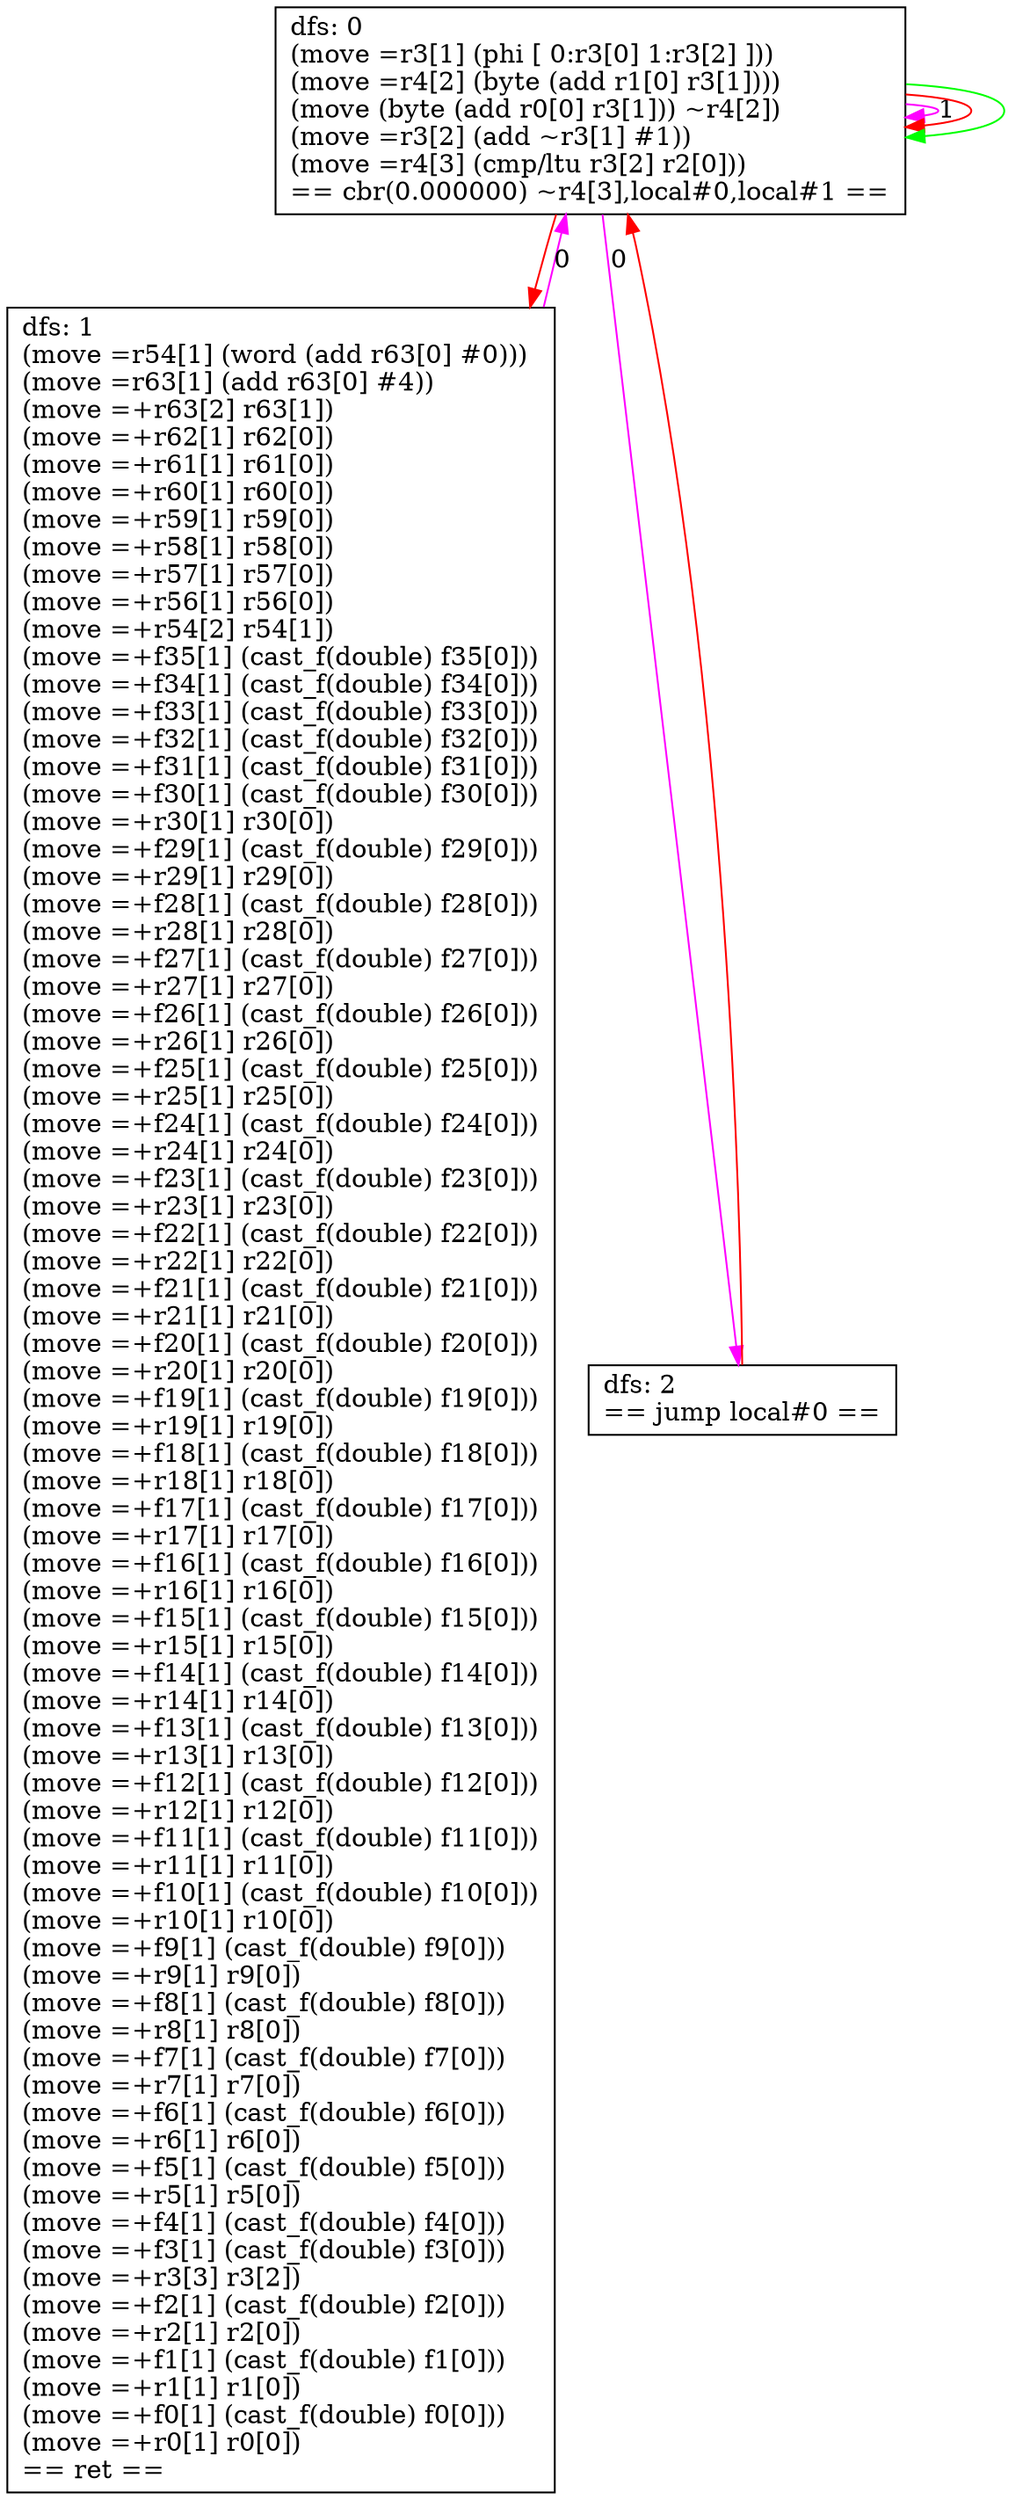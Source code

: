 digraph foo {
"c0" [label="dfs: 0\l(move =r3[1] (phi [ 0:r3[0] 1:r3[2] ]))\l(move =r4[2] (byte (add r1[0] r3[1])))\l(move (byte (add r0[0] r3[1])) ~r4[2])\l(move =r3[2] (add ~r3[1] #1))\l(move =r4[3] (cmp/ltu r3[2] r2[0]))\l== cbr(0.000000) ~r4[3],local#0,local#1 ==\l" shape="box"]
"d0" [label="dfs: 1\l(move =r54[1] (word (add r63[0] #0)))\l(move =r63[1] (add r63[0] #4))\l(move =+r63[2] r63[1])\l(move =+r62[1] r62[0])\l(move =+r61[1] r61[0])\l(move =+r60[1] r60[0])\l(move =+r59[1] r59[0])\l(move =+r58[1] r58[0])\l(move =+r57[1] r57[0])\l(move =+r56[1] r56[0])\l(move =+r54[2] r54[1])\l(move =+f35[1] (cast_f(double) f35[0]))\l(move =+f34[1] (cast_f(double) f34[0]))\l(move =+f33[1] (cast_f(double) f33[0]))\l(move =+f32[1] (cast_f(double) f32[0]))\l(move =+f31[1] (cast_f(double) f31[0]))\l(move =+f30[1] (cast_f(double) f30[0]))\l(move =+r30[1] r30[0])\l(move =+f29[1] (cast_f(double) f29[0]))\l(move =+r29[1] r29[0])\l(move =+f28[1] (cast_f(double) f28[0]))\l(move =+r28[1] r28[0])\l(move =+f27[1] (cast_f(double) f27[0]))\l(move =+r27[1] r27[0])\l(move =+f26[1] (cast_f(double) f26[0]))\l(move =+r26[1] r26[0])\l(move =+f25[1] (cast_f(double) f25[0]))\l(move =+r25[1] r25[0])\l(move =+f24[1] (cast_f(double) f24[0]))\l(move =+r24[1] r24[0])\l(move =+f23[1] (cast_f(double) f23[0]))\l(move =+r23[1] r23[0])\l(move =+f22[1] (cast_f(double) f22[0]))\l(move =+r22[1] r22[0])\l(move =+f21[1] (cast_f(double) f21[0]))\l(move =+r21[1] r21[0])\l(move =+f20[1] (cast_f(double) f20[0]))\l(move =+r20[1] r20[0])\l(move =+f19[1] (cast_f(double) f19[0]))\l(move =+r19[1] r19[0])\l(move =+f18[1] (cast_f(double) f18[0]))\l(move =+r18[1] r18[0])\l(move =+f17[1] (cast_f(double) f17[0]))\l(move =+r17[1] r17[0])\l(move =+f16[1] (cast_f(double) f16[0]))\l(move =+r16[1] r16[0])\l(move =+f15[1] (cast_f(double) f15[0]))\l(move =+r15[1] r15[0])\l(move =+f14[1] (cast_f(double) f14[0]))\l(move =+r14[1] r14[0])\l(move =+f13[1] (cast_f(double) f13[0]))\l(move =+r13[1] r13[0])\l(move =+f12[1] (cast_f(double) f12[0]))\l(move =+r12[1] r12[0])\l(move =+f11[1] (cast_f(double) f11[0]))\l(move =+r11[1] r11[0])\l(move =+f10[1] (cast_f(double) f10[0]))\l(move =+r10[1] r10[0])\l(move =+f9[1] (cast_f(double) f9[0]))\l(move =+r9[1] r9[0])\l(move =+f8[1] (cast_f(double) f8[0]))\l(move =+r8[1] r8[0])\l(move =+f7[1] (cast_f(double) f7[0]))\l(move =+r7[1] r7[0])\l(move =+f6[1] (cast_f(double) f6[0]))\l(move =+r6[1] r6[0])\l(move =+f5[1] (cast_f(double) f5[0]))\l(move =+r5[1] r5[0])\l(move =+f4[1] (cast_f(double) f4[0]))\l(move =+f3[1] (cast_f(double) f3[0]))\l(move =+r3[3] r3[2])\l(move =+f2[1] (cast_f(double) f2[0]))\l(move =+r2[1] r2[0])\l(move =+f1[1] (cast_f(double) f1[0]))\l(move =+r1[1] r1[0])\l(move =+f0[1] (cast_f(double) f0[0]))\l(move =+r0[1] r0[0])\l== ret ==\l" shape="box"]
"0" [label="dfs: 2\l== jump local#0 ==\l" shape="box"]
"c0" -> "0" [color="magenta" label="0"]
"c0" -> "c0" [color="magenta" label="1"]
"d0" -> "c0" [color="magenta" label="0"]
"c0" -> "c0" [color="red"]
"c0" -> "d0" [color="red"]
"0" -> "c0" [color="red"]
"c0" -> "c0" [color="green"]
}
